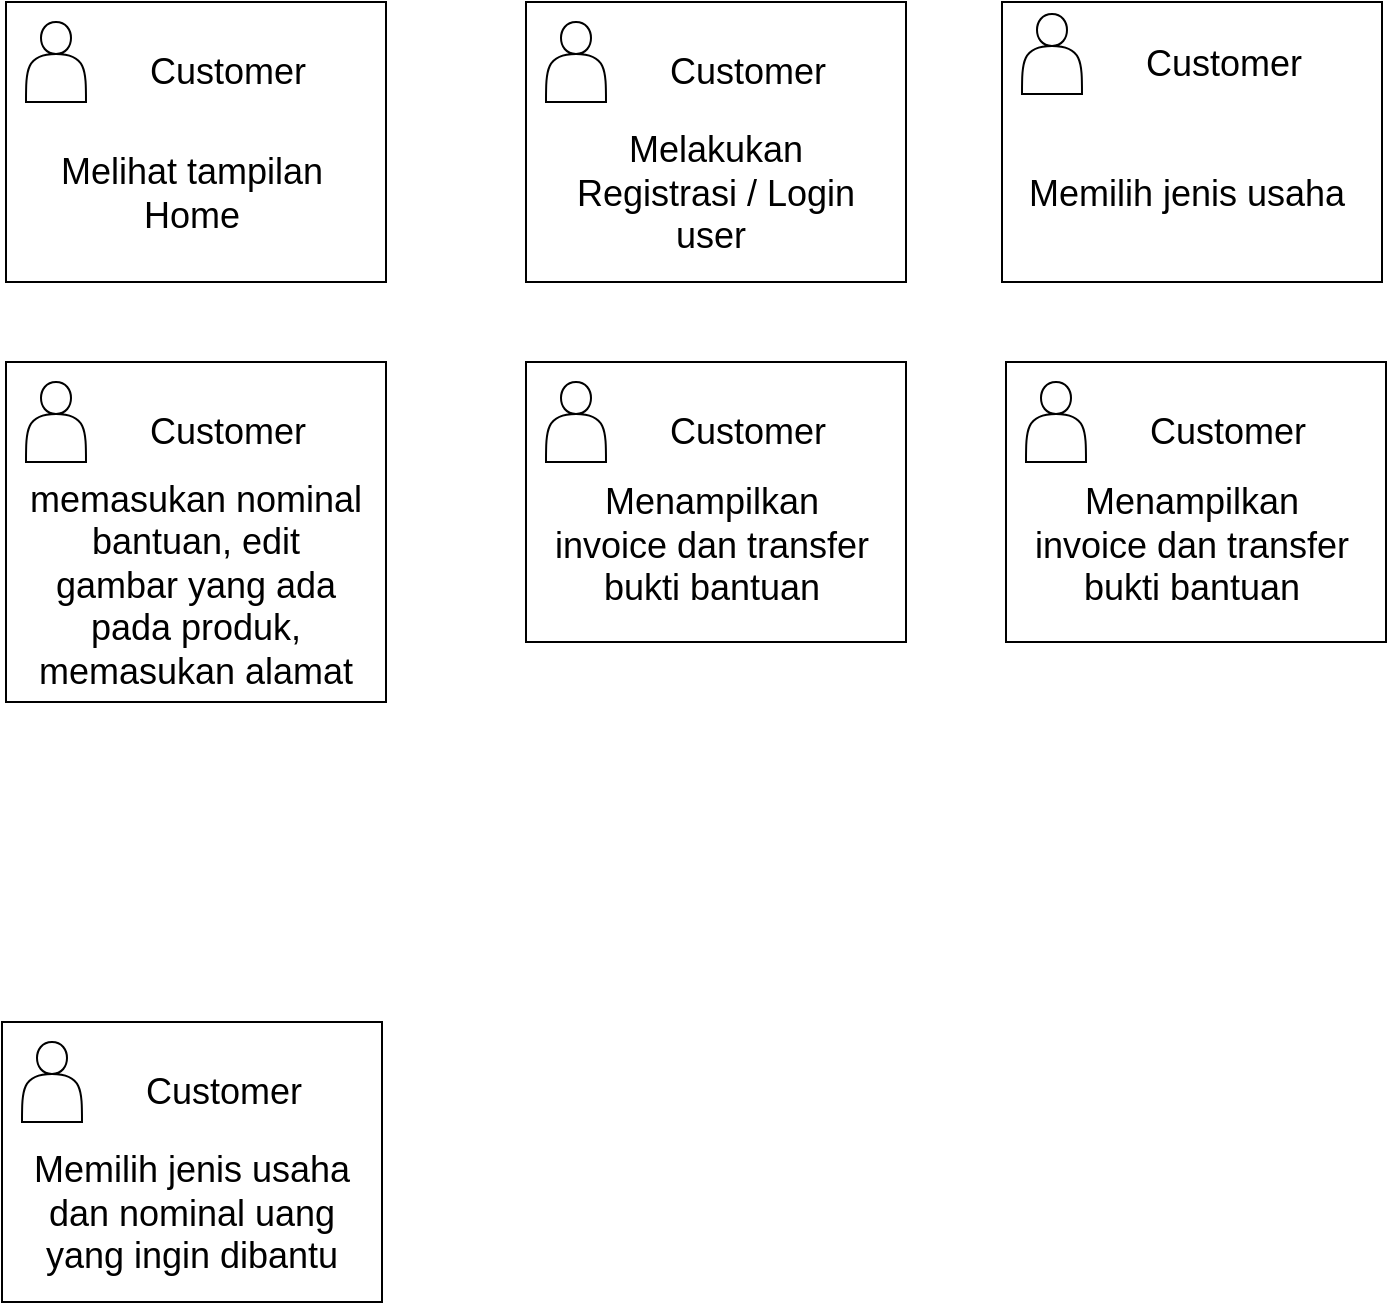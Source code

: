 <mxfile version="14.0.3" type="github">
  <diagram id="mokjGVOsl64l8EOyUCtu" name="Page-1">
    <mxGraphModel dx="868" dy="450" grid="1" gridSize="10" guides="1" tooltips="1" connect="1" arrows="1" fold="1" page="1" pageScale="1" pageWidth="827" pageHeight="1169" math="0" shadow="0">
      <root>
        <mxCell id="0" />
        <mxCell id="1" parent="0" />
        <mxCell id="vcYYR_7fKs7UkaZsMJBq-3" value="" style="verticalLabelPosition=bottom;verticalAlign=top;html=1;shape=mxgraph.basic.rect;fillColor2=none;strokeWidth=1;size=20;indent=5;" vertex="1" parent="1">
          <mxGeometry x="90" y="100" width="190" height="140" as="geometry" />
        </mxCell>
        <mxCell id="vcYYR_7fKs7UkaZsMJBq-4" value="" style="shape=actor;whiteSpace=wrap;html=1;" vertex="1" parent="1">
          <mxGeometry x="100" y="110" width="30" height="40" as="geometry" />
        </mxCell>
        <mxCell id="vcYYR_7fKs7UkaZsMJBq-5" value="&lt;font style=&quot;font-size: 18px&quot;&gt;Customer&lt;/font&gt;" style="text;html=1;strokeColor=none;fillColor=none;align=center;verticalAlign=middle;whiteSpace=wrap;rounded=0;" vertex="1" parent="1">
          <mxGeometry x="151" y="120" width="100" height="30" as="geometry" />
        </mxCell>
        <mxCell id="vcYYR_7fKs7UkaZsMJBq-7" value="&lt;span style=&quot;font-size: 18px&quot;&gt;Melihat tampilan Home&lt;/span&gt;" style="text;html=1;strokeColor=none;fillColor=none;align=center;verticalAlign=middle;whiteSpace=wrap;rounded=0;" vertex="1" parent="1">
          <mxGeometry x="98" y="161" width="170" height="70" as="geometry" />
        </mxCell>
        <mxCell id="vcYYR_7fKs7UkaZsMJBq-8" value="" style="verticalLabelPosition=bottom;verticalAlign=top;html=1;shape=mxgraph.basic.rect;fillColor2=none;strokeWidth=1;size=20;indent=5;" vertex="1" parent="1">
          <mxGeometry x="350" y="100" width="190" height="140" as="geometry" />
        </mxCell>
        <mxCell id="vcYYR_7fKs7UkaZsMJBq-9" value="" style="shape=actor;whiteSpace=wrap;html=1;" vertex="1" parent="1">
          <mxGeometry x="360" y="110" width="30" height="40" as="geometry" />
        </mxCell>
        <mxCell id="vcYYR_7fKs7UkaZsMJBq-10" value="&lt;font style=&quot;font-size: 18px&quot;&gt;Customer&lt;/font&gt;" style="text;html=1;strokeColor=none;fillColor=none;align=center;verticalAlign=middle;whiteSpace=wrap;rounded=0;" vertex="1" parent="1">
          <mxGeometry x="411" y="120" width="100" height="30" as="geometry" />
        </mxCell>
        <mxCell id="vcYYR_7fKs7UkaZsMJBq-12" value="&lt;span style=&quot;font-size: 18px&quot;&gt;Melakukan Registrasi / Login user&amp;nbsp;&lt;/span&gt;" style="text;html=1;strokeColor=none;fillColor=none;align=center;verticalAlign=middle;whiteSpace=wrap;rounded=0;" vertex="1" parent="1">
          <mxGeometry x="360" y="161" width="170" height="70" as="geometry" />
        </mxCell>
        <mxCell id="vcYYR_7fKs7UkaZsMJBq-17" value="" style="verticalLabelPosition=bottom;verticalAlign=top;html=1;shape=mxgraph.basic.rect;fillColor2=none;strokeWidth=1;size=20;indent=5;" vertex="1" parent="1">
          <mxGeometry x="588" y="100" width="190" height="140" as="geometry" />
        </mxCell>
        <mxCell id="vcYYR_7fKs7UkaZsMJBq-18" value="" style="shape=actor;whiteSpace=wrap;html=1;" vertex="1" parent="1">
          <mxGeometry x="598" y="106" width="30" height="40" as="geometry" />
        </mxCell>
        <mxCell id="vcYYR_7fKs7UkaZsMJBq-19" value="&lt;font style=&quot;font-size: 18px&quot;&gt;Customer&lt;/font&gt;" style="text;html=1;strokeColor=none;fillColor=none;align=center;verticalAlign=middle;whiteSpace=wrap;rounded=0;" vertex="1" parent="1">
          <mxGeometry x="649" y="116" width="100" height="30" as="geometry" />
        </mxCell>
        <mxCell id="vcYYR_7fKs7UkaZsMJBq-20" value="&lt;span style=&quot;font-size: 18px&quot;&gt;Memilih jenis usaha&amp;nbsp;&lt;/span&gt;" style="text;html=1;strokeColor=none;fillColor=none;align=center;verticalAlign=middle;whiteSpace=wrap;rounded=0;" vertex="1" parent="1">
          <mxGeometry x="598" y="161" width="170" height="70" as="geometry" />
        </mxCell>
        <mxCell id="vcYYR_7fKs7UkaZsMJBq-25" value="" style="verticalLabelPosition=bottom;verticalAlign=top;html=1;shape=mxgraph.basic.rect;fillColor2=none;strokeWidth=1;size=20;indent=5;" vertex="1" parent="1">
          <mxGeometry x="90" y="280" width="190" height="170" as="geometry" />
        </mxCell>
        <mxCell id="vcYYR_7fKs7UkaZsMJBq-26" value="" style="shape=actor;whiteSpace=wrap;html=1;" vertex="1" parent="1">
          <mxGeometry x="100" y="290" width="30" height="40" as="geometry" />
        </mxCell>
        <mxCell id="vcYYR_7fKs7UkaZsMJBq-27" value="&lt;font style=&quot;font-size: 18px&quot;&gt;Customer&lt;/font&gt;" style="text;html=1;strokeColor=none;fillColor=none;align=center;verticalAlign=middle;whiteSpace=wrap;rounded=0;" vertex="1" parent="1">
          <mxGeometry x="151" y="300" width="100" height="30" as="geometry" />
        </mxCell>
        <mxCell id="vcYYR_7fKs7UkaZsMJBq-28" value="&lt;span style=&quot;font-size: 18px&quot;&gt;memasukan nominal bantuan, edit gambar yang ada pada produk, memasukan alamat&lt;/span&gt;" style="text;html=1;strokeColor=none;fillColor=none;align=center;verticalAlign=middle;whiteSpace=wrap;rounded=0;" vertex="1" parent="1">
          <mxGeometry x="100" y="357" width="170" height="70" as="geometry" />
        </mxCell>
        <mxCell id="vcYYR_7fKs7UkaZsMJBq-29" value="" style="verticalLabelPosition=bottom;verticalAlign=top;html=1;shape=mxgraph.basic.rect;fillColor2=none;strokeWidth=1;size=20;indent=5;" vertex="1" parent="1">
          <mxGeometry x="350" y="280" width="190" height="140" as="geometry" />
        </mxCell>
        <mxCell id="vcYYR_7fKs7UkaZsMJBq-30" value="" style="shape=actor;whiteSpace=wrap;html=1;" vertex="1" parent="1">
          <mxGeometry x="360" y="290" width="30" height="40" as="geometry" />
        </mxCell>
        <mxCell id="vcYYR_7fKs7UkaZsMJBq-31" value="&lt;font style=&quot;font-size: 18px&quot;&gt;Customer&lt;/font&gt;" style="text;html=1;strokeColor=none;fillColor=none;align=center;verticalAlign=middle;whiteSpace=wrap;rounded=0;" vertex="1" parent="1">
          <mxGeometry x="411" y="300" width="100" height="30" as="geometry" />
        </mxCell>
        <mxCell id="vcYYR_7fKs7UkaZsMJBq-32" value="&lt;span style=&quot;font-size: 18px&quot;&gt;Menampilkan invoice dan transfer bukti bantuan&lt;/span&gt;" style="text;html=1;strokeColor=none;fillColor=none;align=center;verticalAlign=middle;whiteSpace=wrap;rounded=0;" vertex="1" parent="1">
          <mxGeometry x="358" y="337" width="170" height="70" as="geometry" />
        </mxCell>
        <mxCell id="vcYYR_7fKs7UkaZsMJBq-33" value="" style="verticalLabelPosition=bottom;verticalAlign=top;html=1;shape=mxgraph.basic.rect;fillColor2=none;strokeWidth=1;size=20;indent=5;" vertex="1" parent="1">
          <mxGeometry x="88" y="610" width="190" height="140" as="geometry" />
        </mxCell>
        <mxCell id="vcYYR_7fKs7UkaZsMJBq-34" value="" style="shape=actor;whiteSpace=wrap;html=1;" vertex="1" parent="1">
          <mxGeometry x="98" y="620" width="30" height="40" as="geometry" />
        </mxCell>
        <mxCell id="vcYYR_7fKs7UkaZsMJBq-35" value="&lt;font style=&quot;font-size: 18px&quot;&gt;Customer&lt;/font&gt;" style="text;html=1;strokeColor=none;fillColor=none;align=center;verticalAlign=middle;whiteSpace=wrap;rounded=0;" vertex="1" parent="1">
          <mxGeometry x="149" y="630" width="100" height="30" as="geometry" />
        </mxCell>
        <mxCell id="vcYYR_7fKs7UkaZsMJBq-36" value="&lt;span style=&quot;font-size: 18px&quot;&gt;Memilih jenis usaha dan nominal uang yang ingin dibantu&lt;/span&gt;" style="text;html=1;strokeColor=none;fillColor=none;align=center;verticalAlign=middle;whiteSpace=wrap;rounded=0;" vertex="1" parent="1">
          <mxGeometry x="98" y="671" width="170" height="70" as="geometry" />
        </mxCell>
        <mxCell id="vcYYR_7fKs7UkaZsMJBq-37" value="" style="verticalLabelPosition=bottom;verticalAlign=top;html=1;shape=mxgraph.basic.rect;fillColor2=none;strokeWidth=1;size=20;indent=5;" vertex="1" parent="1">
          <mxGeometry x="590" y="280" width="190" height="140" as="geometry" />
        </mxCell>
        <mxCell id="vcYYR_7fKs7UkaZsMJBq-38" value="" style="shape=actor;whiteSpace=wrap;html=1;" vertex="1" parent="1">
          <mxGeometry x="600" y="290" width="30" height="40" as="geometry" />
        </mxCell>
        <mxCell id="vcYYR_7fKs7UkaZsMJBq-39" value="&lt;font style=&quot;font-size: 18px&quot;&gt;Customer&lt;/font&gt;" style="text;html=1;strokeColor=none;fillColor=none;align=center;verticalAlign=middle;whiteSpace=wrap;rounded=0;" vertex="1" parent="1">
          <mxGeometry x="651" y="300" width="100" height="30" as="geometry" />
        </mxCell>
        <mxCell id="vcYYR_7fKs7UkaZsMJBq-40" value="&lt;span style=&quot;font-size: 18px&quot;&gt;Menampilkan invoice dan transfer bukti bantuan&lt;/span&gt;" style="text;html=1;strokeColor=none;fillColor=none;align=center;verticalAlign=middle;whiteSpace=wrap;rounded=0;" vertex="1" parent="1">
          <mxGeometry x="598" y="337" width="170" height="70" as="geometry" />
        </mxCell>
        <mxCell id="vcYYR_7fKs7UkaZsMJBq-41" value="" style="ellipse;whiteSpace=wrap;html=1;" vertex="1" parent="1">
          <mxGeometry x="108" y="120" width="10" as="geometry" />
        </mxCell>
      </root>
    </mxGraphModel>
  </diagram>
</mxfile>
